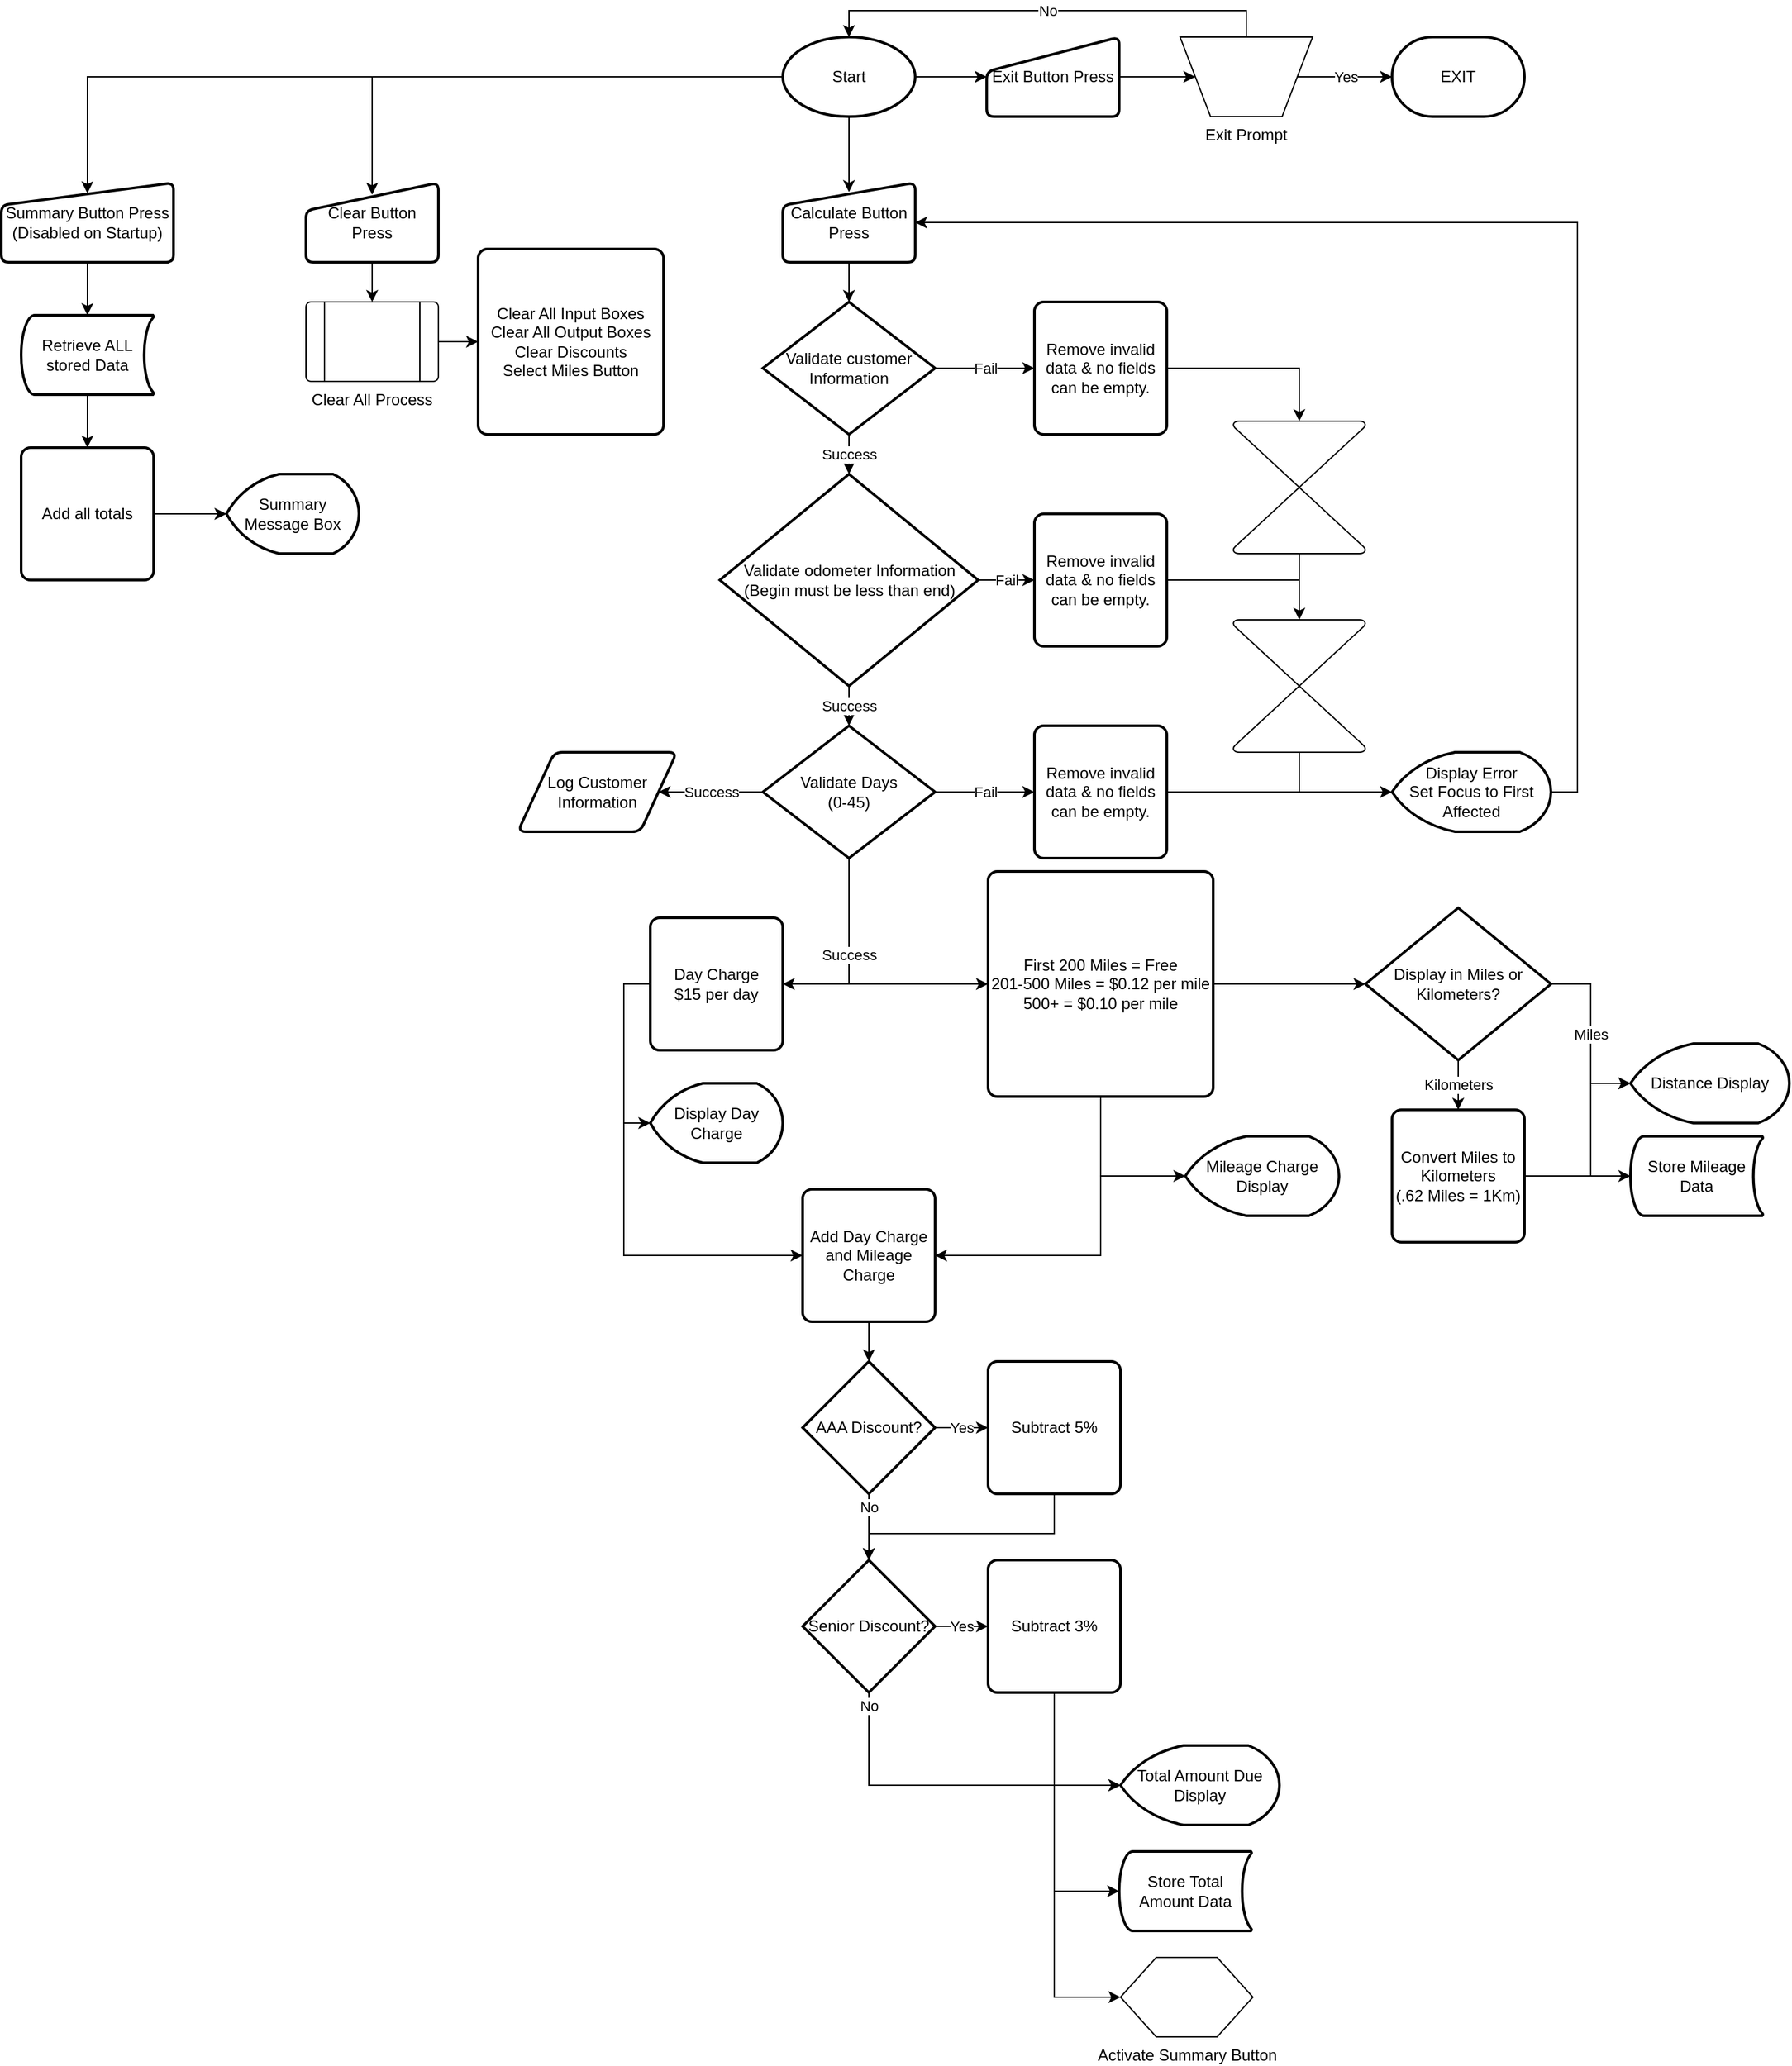 <mxfile version="12.9.3" type="device"><diagram id="C5RBs43oDa-KdzZeNtuy" name="Page-1"><mxGraphModel dx="2105" dy="948" grid="1" gridSize="10" guides="1" tooltips="1" connect="1" arrows="1" fold="1" page="1" pageScale="1" pageWidth="827" pageHeight="1169" math="0" shadow="0"><root><mxCell id="WIyWlLk6GJQsqaUBKTNV-0"/><mxCell id="WIyWlLk6GJQsqaUBKTNV-1" parent="WIyWlLk6GJQsqaUBKTNV-0"/><mxCell id="o3Al8xYQrf2XPWqVh8oV-2" style="edgeStyle=orthogonalEdgeStyle;rounded=0;orthogonalLoop=1;jettySize=auto;html=1;exitX=0.5;exitY=1;exitDx=0;exitDy=0;exitPerimeter=0;entryX=0.5;entryY=0.117;entryDx=0;entryDy=0;entryPerimeter=0;" edge="1" parent="WIyWlLk6GJQsqaUBKTNV-1" source="o3Al8xYQrf2XPWqVh8oV-0" target="o3Al8xYQrf2XPWqVh8oV-1"><mxGeometry relative="1" as="geometry"/></mxCell><mxCell id="o3Al8xYQrf2XPWqVh8oV-107" style="edgeStyle=orthogonalEdgeStyle;rounded=0;orthogonalLoop=1;jettySize=auto;html=1;exitX=0;exitY=0.5;exitDx=0;exitDy=0;exitPerimeter=0;entryX=0.5;entryY=0.15;entryDx=0;entryDy=0;entryPerimeter=0;" edge="1" parent="WIyWlLk6GJQsqaUBKTNV-1" source="o3Al8xYQrf2XPWqVh8oV-0" target="o3Al8xYQrf2XPWqVh8oV-106"><mxGeometry relative="1" as="geometry"/></mxCell><mxCell id="o3Al8xYQrf2XPWqVh8oV-113" value="" style="edgeStyle=orthogonalEdgeStyle;rounded=0;orthogonalLoop=1;jettySize=auto;html=1;" edge="1" parent="WIyWlLk6GJQsqaUBKTNV-1" source="o3Al8xYQrf2XPWqVh8oV-0" target="o3Al8xYQrf2XPWqVh8oV-112"><mxGeometry relative="1" as="geometry"/></mxCell><mxCell id="o3Al8xYQrf2XPWqVh8oV-129" style="edgeStyle=orthogonalEdgeStyle;rounded=0;orthogonalLoop=1;jettySize=auto;html=1;exitX=0;exitY=0.5;exitDx=0;exitDy=0;exitPerimeter=0;entryX=0.5;entryY=0.133;entryDx=0;entryDy=0;entryPerimeter=0;" edge="1" parent="WIyWlLk6GJQsqaUBKTNV-1" source="o3Al8xYQrf2XPWqVh8oV-0" target="o3Al8xYQrf2XPWqVh8oV-124"><mxGeometry relative="1" as="geometry"/></mxCell><mxCell id="o3Al8xYQrf2XPWqVh8oV-0" value="Start" style="strokeWidth=2;html=1;shape=mxgraph.flowchart.start_1;whiteSpace=wrap;" vertex="1" parent="WIyWlLk6GJQsqaUBKTNV-1"><mxGeometry x="60" y="30" width="100" height="60" as="geometry"/></mxCell><mxCell id="o3Al8xYQrf2XPWqVh8oV-5" value="" style="edgeStyle=orthogonalEdgeStyle;rounded=0;orthogonalLoop=1;jettySize=auto;html=1;" edge="1" parent="WIyWlLk6GJQsqaUBKTNV-1" source="o3Al8xYQrf2XPWqVh8oV-1" target="o3Al8xYQrf2XPWqVh8oV-4"><mxGeometry relative="1" as="geometry"/></mxCell><mxCell id="o3Al8xYQrf2XPWqVh8oV-1" value="Calculate Button Press" style="html=1;strokeWidth=2;shape=manualInput;whiteSpace=wrap;rounded=1;size=17;arcSize=11;" vertex="1" parent="WIyWlLk6GJQsqaUBKTNV-1"><mxGeometry x="60" y="140" width="100" height="60" as="geometry"/></mxCell><mxCell id="o3Al8xYQrf2XPWqVh8oV-9" value="Success" style="edgeStyle=orthogonalEdgeStyle;rounded=0;orthogonalLoop=1;jettySize=auto;html=1;" edge="1" parent="WIyWlLk6GJQsqaUBKTNV-1" source="o3Al8xYQrf2XPWqVh8oV-4" target="o3Al8xYQrf2XPWqVh8oV-6"><mxGeometry relative="1" as="geometry"/></mxCell><mxCell id="o3Al8xYQrf2XPWqVh8oV-14" value="Fail" style="edgeStyle=orthogonalEdgeStyle;rounded=0;orthogonalLoop=1;jettySize=auto;html=1;" edge="1" parent="WIyWlLk6GJQsqaUBKTNV-1" source="o3Al8xYQrf2XPWqVh8oV-4" target="o3Al8xYQrf2XPWqVh8oV-11"><mxGeometry relative="1" as="geometry"/></mxCell><mxCell id="o3Al8xYQrf2XPWqVh8oV-4" value="Validate customer Information" style="strokeWidth=2;html=1;shape=mxgraph.flowchart.decision;whiteSpace=wrap;" vertex="1" parent="WIyWlLk6GJQsqaUBKTNV-1"><mxGeometry x="45" y="230" width="130" height="100" as="geometry"/></mxCell><mxCell id="o3Al8xYQrf2XPWqVh8oV-10" value="Success" style="edgeStyle=orthogonalEdgeStyle;rounded=0;orthogonalLoop=1;jettySize=auto;html=1;" edge="1" parent="WIyWlLk6GJQsqaUBKTNV-1" source="o3Al8xYQrf2XPWqVh8oV-6" target="o3Al8xYQrf2XPWqVh8oV-8"><mxGeometry relative="1" as="geometry"/></mxCell><mxCell id="o3Al8xYQrf2XPWqVh8oV-17" value="Fail" style="edgeStyle=orthogonalEdgeStyle;rounded=0;orthogonalLoop=1;jettySize=auto;html=1;" edge="1" parent="WIyWlLk6GJQsqaUBKTNV-1" source="o3Al8xYQrf2XPWqVh8oV-6" target="o3Al8xYQrf2XPWqVh8oV-16"><mxGeometry relative="1" as="geometry"/></mxCell><mxCell id="o3Al8xYQrf2XPWqVh8oV-6" value="Validate odometer Information&lt;br&gt;(Begin must be less than end)" style="strokeWidth=2;html=1;shape=mxgraph.flowchart.decision;whiteSpace=wrap;" vertex="1" parent="WIyWlLk6GJQsqaUBKTNV-1"><mxGeometry x="12.5" y="360" width="195" height="160" as="geometry"/></mxCell><mxCell id="o3Al8xYQrf2XPWqVh8oV-19" value="Fail" style="edgeStyle=orthogonalEdgeStyle;rounded=0;orthogonalLoop=1;jettySize=auto;html=1;" edge="1" parent="WIyWlLk6GJQsqaUBKTNV-1" source="o3Al8xYQrf2XPWqVh8oV-8" target="o3Al8xYQrf2XPWqVh8oV-18"><mxGeometry relative="1" as="geometry"/></mxCell><mxCell id="o3Al8xYQrf2XPWqVh8oV-62" style="edgeStyle=orthogonalEdgeStyle;rounded=0;orthogonalLoop=1;jettySize=auto;html=1;exitX=0.5;exitY=1;exitDx=0;exitDy=0;exitPerimeter=0;entryX=0;entryY=0.5;entryDx=0;entryDy=0;" edge="1" parent="WIyWlLk6GJQsqaUBKTNV-1" source="o3Al8xYQrf2XPWqVh8oV-8" target="o3Al8xYQrf2XPWqVh8oV-35"><mxGeometry relative="1" as="geometry"/></mxCell><mxCell id="o3Al8xYQrf2XPWqVh8oV-65" value="Success" style="edgeStyle=orthogonalEdgeStyle;rounded=0;orthogonalLoop=1;jettySize=auto;html=1;exitX=0.5;exitY=1;exitDx=0;exitDy=0;exitPerimeter=0;entryX=1;entryY=0.5;entryDx=0;entryDy=0;" edge="1" parent="WIyWlLk6GJQsqaUBKTNV-1" source="o3Al8xYQrf2XPWqVh8oV-8" target="o3Al8xYQrf2XPWqVh8oV-64"><mxGeometry relative="1" as="geometry"/></mxCell><mxCell id="o3Al8xYQrf2XPWqVh8oV-72" value="Success" style="edgeStyle=orthogonalEdgeStyle;rounded=0;orthogonalLoop=1;jettySize=auto;html=1;" edge="1" parent="WIyWlLk6GJQsqaUBKTNV-1" source="o3Al8xYQrf2XPWqVh8oV-8" target="o3Al8xYQrf2XPWqVh8oV-31"><mxGeometry relative="1" as="geometry"/></mxCell><mxCell id="o3Al8xYQrf2XPWqVh8oV-8" value="Validate Days&lt;br&gt;(0-45)" style="strokeWidth=2;html=1;shape=mxgraph.flowchart.decision;whiteSpace=wrap;" vertex="1" parent="WIyWlLk6GJQsqaUBKTNV-1"><mxGeometry x="45" y="550" width="130" height="100" as="geometry"/></mxCell><mxCell id="o3Al8xYQrf2XPWqVh8oV-58" style="edgeStyle=orthogonalEdgeStyle;rounded=0;orthogonalLoop=1;jettySize=auto;html=1;exitX=1;exitY=0.5;exitDx=0;exitDy=0;entryX=0.5;entryY=0;entryDx=0;entryDy=0;entryPerimeter=0;" edge="1" parent="WIyWlLk6GJQsqaUBKTNV-1" source="o3Al8xYQrf2XPWqVh8oV-11" target="o3Al8xYQrf2XPWqVh8oV-20"><mxGeometry relative="1" as="geometry"/></mxCell><mxCell id="o3Al8xYQrf2XPWqVh8oV-11" value="Remove invalid data &amp;amp; no fields can be empty." style="rounded=1;whiteSpace=wrap;html=1;absoluteArcSize=1;arcSize=14;strokeWidth=2;" vertex="1" parent="WIyWlLk6GJQsqaUBKTNV-1"><mxGeometry x="250" y="230" width="100" height="100" as="geometry"/></mxCell><mxCell id="o3Al8xYQrf2XPWqVh8oV-59" style="edgeStyle=orthogonalEdgeStyle;rounded=0;orthogonalLoop=1;jettySize=auto;html=1;exitX=0.5;exitY=1;exitDx=0;exitDy=0;exitPerimeter=0;entryX=0;entryY=0.5;entryDx=0;entryDy=0;entryPerimeter=0;" edge="1" parent="WIyWlLk6GJQsqaUBKTNV-1" source="o3Al8xYQrf2XPWqVh8oV-13" target="o3Al8xYQrf2XPWqVh8oV-21"><mxGeometry relative="1" as="geometry"/></mxCell><mxCell id="o3Al8xYQrf2XPWqVh8oV-13" value="" style="verticalLabelPosition=bottom;verticalAlign=top;html=1;shape=mxgraph.flowchart.collate;" vertex="1" parent="WIyWlLk6GJQsqaUBKTNV-1"><mxGeometry x="400" y="470" width="100" height="100" as="geometry"/></mxCell><mxCell id="o3Al8xYQrf2XPWqVh8oV-16" value="Remove invalid data &amp;amp; no fields can be empty." style="rounded=1;whiteSpace=wrap;html=1;absoluteArcSize=1;arcSize=14;strokeWidth=2;" vertex="1" parent="WIyWlLk6GJQsqaUBKTNV-1"><mxGeometry x="250" y="390" width="100" height="100" as="geometry"/></mxCell><mxCell id="o3Al8xYQrf2XPWqVh8oV-18" value="Remove invalid data &amp;amp; no fields can be empty." style="rounded=1;whiteSpace=wrap;html=1;absoluteArcSize=1;arcSize=14;strokeWidth=2;" vertex="1" parent="WIyWlLk6GJQsqaUBKTNV-1"><mxGeometry x="250" y="550" width="100" height="100" as="geometry"/></mxCell><mxCell id="o3Al8xYQrf2XPWqVh8oV-20" value="" style="verticalLabelPosition=bottom;verticalAlign=top;html=1;shape=mxgraph.flowchart.collate;" vertex="1" parent="WIyWlLk6GJQsqaUBKTNV-1"><mxGeometry x="400" y="320" width="100" height="100" as="geometry"/></mxCell><mxCell id="o3Al8xYQrf2XPWqVh8oV-57" style="edgeStyle=orthogonalEdgeStyle;rounded=0;orthogonalLoop=1;jettySize=auto;html=1;exitX=1;exitY=0.5;exitDx=0;exitDy=0;exitPerimeter=0;entryX=1;entryY=0.5;entryDx=0;entryDy=0;" edge="1" parent="WIyWlLk6GJQsqaUBKTNV-1" source="o3Al8xYQrf2XPWqVh8oV-21" target="o3Al8xYQrf2XPWqVh8oV-1"><mxGeometry relative="1" as="geometry"/></mxCell><mxCell id="o3Al8xYQrf2XPWqVh8oV-21" value="Display Error&lt;br&gt;Set Focus to First Affected" style="strokeWidth=2;html=1;shape=mxgraph.flowchart.display;whiteSpace=wrap;" vertex="1" parent="WIyWlLk6GJQsqaUBKTNV-1"><mxGeometry x="520" y="570" width="120" height="60" as="geometry"/></mxCell><mxCell id="o3Al8xYQrf2XPWqVh8oV-25" value="" style="endArrow=classic;html=1;entryX=0.5;entryY=0;entryDx=0;entryDy=0;entryPerimeter=0;exitX=0.5;exitY=1;exitDx=0;exitDy=0;exitPerimeter=0;" edge="1" parent="WIyWlLk6GJQsqaUBKTNV-1" source="o3Al8xYQrf2XPWqVh8oV-20" target="o3Al8xYQrf2XPWqVh8oV-13"><mxGeometry width="50" height="50" relative="1" as="geometry"><mxPoint x="390" y="440" as="sourcePoint"/><mxPoint x="440" y="390" as="targetPoint"/></mxGeometry></mxCell><mxCell id="o3Al8xYQrf2XPWqVh8oV-26" value="" style="endArrow=none;html=1;exitX=1;exitY=0.5;exitDx=0;exitDy=0;" edge="1" parent="WIyWlLk6GJQsqaUBKTNV-1" source="o3Al8xYQrf2XPWqVh8oV-16"><mxGeometry width="50" height="50" relative="1" as="geometry"><mxPoint x="390" y="440" as="sourcePoint"/><mxPoint x="450" y="440" as="targetPoint"/></mxGeometry></mxCell><mxCell id="o3Al8xYQrf2XPWqVh8oV-28" value="" style="endArrow=none;html=1;exitX=1;exitY=0.5;exitDx=0;exitDy=0;entryX=0;entryY=0.5;entryDx=0;entryDy=0;entryPerimeter=0;" edge="1" parent="WIyWlLk6GJQsqaUBKTNV-1" source="o3Al8xYQrf2XPWqVh8oV-18" target="o3Al8xYQrf2XPWqVh8oV-21"><mxGeometry width="50" height="50" relative="1" as="geometry"><mxPoint x="390" y="440" as="sourcePoint"/><mxPoint x="450" y="600" as="targetPoint"/></mxGeometry></mxCell><mxCell id="o3Al8xYQrf2XPWqVh8oV-31" value="Log Customer Information" style="shape=parallelogram;html=1;strokeWidth=2;perimeter=parallelogramPerimeter;whiteSpace=wrap;rounded=1;arcSize=12;size=0.23;" vertex="1" parent="WIyWlLk6GJQsqaUBKTNV-1"><mxGeometry x="-140" y="570" width="120" height="60" as="geometry"/></mxCell><mxCell id="o3Al8xYQrf2XPWqVh8oV-51" value="" style="edgeStyle=orthogonalEdgeStyle;rounded=0;orthogonalLoop=1;jettySize=auto;html=1;entryX=0;entryY=0.5;entryDx=0;entryDy=0;entryPerimeter=0;" edge="1" parent="WIyWlLk6GJQsqaUBKTNV-1" source="o3Al8xYQrf2XPWqVh8oV-35" target="o3Al8xYQrf2XPWqVh8oV-38"><mxGeometry relative="1" as="geometry"><mxPoint x="465" y="745" as="targetPoint"/></mxGeometry></mxCell><mxCell id="o3Al8xYQrf2XPWqVh8oV-53" style="edgeStyle=orthogonalEdgeStyle;rounded=0;orthogonalLoop=1;jettySize=auto;html=1;exitX=0.5;exitY=1;exitDx=0;exitDy=0;entryX=0;entryY=0.5;entryDx=0;entryDy=0;entryPerimeter=0;" edge="1" parent="WIyWlLk6GJQsqaUBKTNV-1" source="o3Al8xYQrf2XPWqVh8oV-35" target="o3Al8xYQrf2XPWqVh8oV-52"><mxGeometry relative="1" as="geometry"/></mxCell><mxCell id="o3Al8xYQrf2XPWqVh8oV-73" style="edgeStyle=orthogonalEdgeStyle;rounded=0;orthogonalLoop=1;jettySize=auto;html=1;exitX=0.5;exitY=1;exitDx=0;exitDy=0;entryX=1;entryY=0.5;entryDx=0;entryDy=0;" edge="1" parent="WIyWlLk6GJQsqaUBKTNV-1" source="o3Al8xYQrf2XPWqVh8oV-35" target="o3Al8xYQrf2XPWqVh8oV-71"><mxGeometry relative="1" as="geometry"/></mxCell><mxCell id="o3Al8xYQrf2XPWqVh8oV-35" value="First 200 Miles = Free&lt;br&gt;201-500 Miles = $0.12 per mile&lt;br&gt;500+ = $0.10 per mile" style="rounded=1;whiteSpace=wrap;html=1;absoluteArcSize=1;arcSize=14;strokeWidth=2;" vertex="1" parent="WIyWlLk6GJQsqaUBKTNV-1"><mxGeometry x="215" y="660" width="170" height="170" as="geometry"/></mxCell><mxCell id="o3Al8xYQrf2XPWqVh8oV-42" value="Miles" style="edgeStyle=orthogonalEdgeStyle;rounded=0;orthogonalLoop=1;jettySize=auto;html=1;" edge="1" parent="WIyWlLk6GJQsqaUBKTNV-1" source="o3Al8xYQrf2XPWqVh8oV-38" target="o3Al8xYQrf2XPWqVh8oV-41"><mxGeometry relative="1" as="geometry"/></mxCell><mxCell id="o3Al8xYQrf2XPWqVh8oV-44" value="Kilometers" style="edgeStyle=orthogonalEdgeStyle;rounded=0;orthogonalLoop=1;jettySize=auto;html=1;" edge="1" parent="WIyWlLk6GJQsqaUBKTNV-1" source="o3Al8xYQrf2XPWqVh8oV-38" target="o3Al8xYQrf2XPWqVh8oV-43"><mxGeometry relative="1" as="geometry"/></mxCell><mxCell id="o3Al8xYQrf2XPWqVh8oV-38" value="Display in Miles or Kilometers?" style="strokeWidth=2;html=1;shape=mxgraph.flowchart.decision;whiteSpace=wrap;" vertex="1" parent="WIyWlLk6GJQsqaUBKTNV-1"><mxGeometry x="500" y="687.5" width="140" height="115" as="geometry"/></mxCell><mxCell id="o3Al8xYQrf2XPWqVh8oV-41" value="Distance Display" style="strokeWidth=2;html=1;shape=mxgraph.flowchart.display;whiteSpace=wrap;" vertex="1" parent="WIyWlLk6GJQsqaUBKTNV-1"><mxGeometry x="700" y="790" width="120" height="60" as="geometry"/></mxCell><mxCell id="o3Al8xYQrf2XPWqVh8oV-46" value="" style="edgeStyle=orthogonalEdgeStyle;rounded=0;orthogonalLoop=1;jettySize=auto;html=1;entryX=0;entryY=0.5;entryDx=0;entryDy=0;entryPerimeter=0;" edge="1" parent="WIyWlLk6GJQsqaUBKTNV-1" source="o3Al8xYQrf2XPWqVh8oV-43" target="o3Al8xYQrf2XPWqVh8oV-41"><mxGeometry relative="1" as="geometry"><mxPoint x="710" y="890" as="targetPoint"/><Array as="points"><mxPoint x="670" y="890"/><mxPoint x="670" y="820"/></Array></mxGeometry></mxCell><mxCell id="o3Al8xYQrf2XPWqVh8oV-102" style="edgeStyle=orthogonalEdgeStyle;rounded=0;orthogonalLoop=1;jettySize=auto;html=1;exitX=1;exitY=0.5;exitDx=0;exitDy=0;entryX=0;entryY=0.5;entryDx=0;entryDy=0;entryPerimeter=0;" edge="1" parent="WIyWlLk6GJQsqaUBKTNV-1" source="o3Al8xYQrf2XPWqVh8oV-43" target="o3Al8xYQrf2XPWqVh8oV-101"><mxGeometry relative="1" as="geometry"/></mxCell><mxCell id="o3Al8xYQrf2XPWqVh8oV-43" value="Convert Miles to Kilometers&lt;br&gt;(.62 Miles = 1Km)" style="rounded=1;whiteSpace=wrap;html=1;absoluteArcSize=1;arcSize=14;strokeWidth=2;" vertex="1" parent="WIyWlLk6GJQsqaUBKTNV-1"><mxGeometry x="520" y="840" width="100" height="100" as="geometry"/></mxCell><mxCell id="o3Al8xYQrf2XPWqVh8oV-52" value="Mileage Charge Display" style="strokeWidth=2;html=1;shape=mxgraph.flowchart.display;whiteSpace=wrap;" vertex="1" parent="WIyWlLk6GJQsqaUBKTNV-1"><mxGeometry x="364" y="860" width="116" height="60" as="geometry"/></mxCell><mxCell id="o3Al8xYQrf2XPWqVh8oV-70" style="edgeStyle=orthogonalEdgeStyle;rounded=0;orthogonalLoop=1;jettySize=auto;html=1;exitX=0;exitY=0.5;exitDx=0;exitDy=0;entryX=0;entryY=0.5;entryDx=0;entryDy=0;entryPerimeter=0;" edge="1" parent="WIyWlLk6GJQsqaUBKTNV-1" source="o3Al8xYQrf2XPWqVh8oV-64" target="o3Al8xYQrf2XPWqVh8oV-66"><mxGeometry relative="1" as="geometry"/></mxCell><mxCell id="o3Al8xYQrf2XPWqVh8oV-74" style="edgeStyle=orthogonalEdgeStyle;rounded=0;orthogonalLoop=1;jettySize=auto;html=1;exitX=0;exitY=0.5;exitDx=0;exitDy=0;entryX=0;entryY=0.5;entryDx=0;entryDy=0;" edge="1" parent="WIyWlLk6GJQsqaUBKTNV-1" source="o3Al8xYQrf2XPWqVh8oV-64" target="o3Al8xYQrf2XPWqVh8oV-71"><mxGeometry relative="1" as="geometry"/></mxCell><mxCell id="o3Al8xYQrf2XPWqVh8oV-64" value="Day Charge&lt;br&gt;$15 per day" style="rounded=1;whiteSpace=wrap;html=1;absoluteArcSize=1;arcSize=14;strokeWidth=2;" vertex="1" parent="WIyWlLk6GJQsqaUBKTNV-1"><mxGeometry x="-40" y="695" width="100" height="100" as="geometry"/></mxCell><mxCell id="o3Al8xYQrf2XPWqVh8oV-66" value="Display Day Charge" style="strokeWidth=2;html=1;shape=mxgraph.flowchart.display;whiteSpace=wrap;rotation=0;" vertex="1" parent="WIyWlLk6GJQsqaUBKTNV-1"><mxGeometry x="-40" y="820" width="100" height="60" as="geometry"/></mxCell><mxCell id="o3Al8xYQrf2XPWqVh8oV-98" style="edgeStyle=orthogonalEdgeStyle;rounded=0;orthogonalLoop=1;jettySize=auto;html=1;exitX=0.5;exitY=1;exitDx=0;exitDy=0;" edge="1" parent="WIyWlLk6GJQsqaUBKTNV-1" source="o3Al8xYQrf2XPWqVh8oV-71" target="o3Al8xYQrf2XPWqVh8oV-75"><mxGeometry relative="1" as="geometry"/></mxCell><mxCell id="o3Al8xYQrf2XPWqVh8oV-71" value="Add Day Charge and Mileage Charge" style="rounded=1;whiteSpace=wrap;html=1;absoluteArcSize=1;arcSize=14;strokeWidth=2;" vertex="1" parent="WIyWlLk6GJQsqaUBKTNV-1"><mxGeometry x="75" y="900" width="100" height="100" as="geometry"/></mxCell><mxCell id="o3Al8xYQrf2XPWqVh8oV-82" value="Yes" style="edgeStyle=orthogonalEdgeStyle;rounded=0;orthogonalLoop=1;jettySize=auto;html=1;" edge="1" parent="WIyWlLk6GJQsqaUBKTNV-1" source="o3Al8xYQrf2XPWqVh8oV-75" target="o3Al8xYQrf2XPWqVh8oV-79"><mxGeometry relative="1" as="geometry"/></mxCell><mxCell id="o3Al8xYQrf2XPWqVh8oV-83" value="No" style="edgeStyle=orthogonalEdgeStyle;rounded=0;orthogonalLoop=1;jettySize=auto;html=1;" edge="1" parent="WIyWlLk6GJQsqaUBKTNV-1" source="o3Al8xYQrf2XPWqVh8oV-75" target="o3Al8xYQrf2XPWqVh8oV-81"><mxGeometry x="-0.6" relative="1" as="geometry"><mxPoint x="125" y="1150" as="targetPoint"/><mxPoint as="offset"/></mxGeometry></mxCell><mxCell id="o3Al8xYQrf2XPWqVh8oV-75" value="AAA Discount?" style="strokeWidth=2;html=1;shape=mxgraph.flowchart.decision;whiteSpace=wrap;" vertex="1" parent="WIyWlLk6GJQsqaUBKTNV-1"><mxGeometry x="75" y="1030" width="100" height="100" as="geometry"/></mxCell><mxCell id="o3Al8xYQrf2XPWqVh8oV-85" style="edgeStyle=orthogonalEdgeStyle;rounded=0;orthogonalLoop=1;jettySize=auto;html=1;exitX=0.5;exitY=1;exitDx=0;exitDy=0;entryX=0.5;entryY=0;entryDx=0;entryDy=0;entryPerimeter=0;" edge="1" parent="WIyWlLk6GJQsqaUBKTNV-1" source="o3Al8xYQrf2XPWqVh8oV-79" target="o3Al8xYQrf2XPWqVh8oV-81"><mxGeometry relative="1" as="geometry"><Array as="points"><mxPoint x="265" y="1160"/><mxPoint x="125" y="1160"/></Array></mxGeometry></mxCell><mxCell id="o3Al8xYQrf2XPWqVh8oV-79" value="Subtract 5%" style="rounded=1;whiteSpace=wrap;html=1;absoluteArcSize=1;arcSize=14;strokeWidth=2;" vertex="1" parent="WIyWlLk6GJQsqaUBKTNV-1"><mxGeometry x="215" y="1030" width="100" height="100" as="geometry"/></mxCell><mxCell id="o3Al8xYQrf2XPWqVh8oV-87" value="Yes" style="edgeStyle=orthogonalEdgeStyle;rounded=0;orthogonalLoop=1;jettySize=auto;html=1;" edge="1" parent="WIyWlLk6GJQsqaUBKTNV-1" source="o3Al8xYQrf2XPWqVh8oV-81" target="o3Al8xYQrf2XPWqVh8oV-86"><mxGeometry relative="1" as="geometry"/></mxCell><mxCell id="o3Al8xYQrf2XPWqVh8oV-92" value="No" style="edgeStyle=orthogonalEdgeStyle;rounded=0;orthogonalLoop=1;jettySize=auto;html=1;exitX=0.5;exitY=1;exitDx=0;exitDy=0;exitPerimeter=0;entryX=0;entryY=0.5;entryDx=0;entryDy=0;entryPerimeter=0;" edge="1" parent="WIyWlLk6GJQsqaUBKTNV-1" source="o3Al8xYQrf2XPWqVh8oV-81" target="o3Al8xYQrf2XPWqVh8oV-88"><mxGeometry x="-0.923" relative="1" as="geometry"><mxPoint as="offset"/></mxGeometry></mxCell><mxCell id="o3Al8xYQrf2XPWqVh8oV-81" value="Senior Discount?" style="strokeWidth=2;html=1;shape=mxgraph.flowchart.decision;whiteSpace=wrap;" vertex="1" parent="WIyWlLk6GJQsqaUBKTNV-1"><mxGeometry x="75" y="1180" width="100" height="100" as="geometry"/></mxCell><mxCell id="o3Al8xYQrf2XPWqVh8oV-91" style="edgeStyle=orthogonalEdgeStyle;rounded=0;orthogonalLoop=1;jettySize=auto;html=1;exitX=0.5;exitY=1;exitDx=0;exitDy=0;entryX=0;entryY=0.5;entryDx=0;entryDy=0;entryPerimeter=0;" edge="1" parent="WIyWlLk6GJQsqaUBKTNV-1" source="o3Al8xYQrf2XPWqVh8oV-86" target="o3Al8xYQrf2XPWqVh8oV-88"><mxGeometry relative="1" as="geometry"/></mxCell><mxCell id="o3Al8xYQrf2XPWqVh8oV-104" style="edgeStyle=orthogonalEdgeStyle;rounded=0;orthogonalLoop=1;jettySize=auto;html=1;exitX=0.5;exitY=1;exitDx=0;exitDy=0;entryX=0;entryY=0.5;entryDx=0;entryDy=0;entryPerimeter=0;" edge="1" parent="WIyWlLk6GJQsqaUBKTNV-1" source="o3Al8xYQrf2XPWqVh8oV-86" target="o3Al8xYQrf2XPWqVh8oV-103"><mxGeometry relative="1" as="geometry"/></mxCell><mxCell id="o3Al8xYQrf2XPWqVh8oV-128" style="edgeStyle=orthogonalEdgeStyle;rounded=0;orthogonalLoop=1;jettySize=auto;html=1;exitX=0.5;exitY=1;exitDx=0;exitDy=0;entryX=0;entryY=0.5;entryDx=0;entryDy=0;" edge="1" parent="WIyWlLk6GJQsqaUBKTNV-1" source="o3Al8xYQrf2XPWqVh8oV-86" target="o3Al8xYQrf2XPWqVh8oV-127"><mxGeometry relative="1" as="geometry"/></mxCell><mxCell id="o3Al8xYQrf2XPWqVh8oV-86" value="Subtract 3%" style="rounded=1;whiteSpace=wrap;html=1;absoluteArcSize=1;arcSize=14;strokeWidth=2;" vertex="1" parent="WIyWlLk6GJQsqaUBKTNV-1"><mxGeometry x="215" y="1180" width="100" height="100" as="geometry"/></mxCell><mxCell id="o3Al8xYQrf2XPWqVh8oV-88" value="Total Amount Due Display" style="strokeWidth=2;html=1;shape=mxgraph.flowchart.display;whiteSpace=wrap;" vertex="1" parent="WIyWlLk6GJQsqaUBKTNV-1"><mxGeometry x="315" y="1320" width="120" height="60" as="geometry"/></mxCell><mxCell id="o3Al8xYQrf2XPWqVh8oV-101" value="Store Mileage Data" style="strokeWidth=2;html=1;shape=mxgraph.flowchart.stored_data;whiteSpace=wrap;" vertex="1" parent="WIyWlLk6GJQsqaUBKTNV-1"><mxGeometry x="700" y="860" width="100" height="60" as="geometry"/></mxCell><mxCell id="o3Al8xYQrf2XPWqVh8oV-103" value="Store Total Amount Data" style="strokeWidth=2;html=1;shape=mxgraph.flowchart.stored_data;whiteSpace=wrap;" vertex="1" parent="WIyWlLk6GJQsqaUBKTNV-1"><mxGeometry x="314" y="1400" width="100" height="60" as="geometry"/></mxCell><mxCell id="o3Al8xYQrf2XPWqVh8oV-109" value="" style="edgeStyle=orthogonalEdgeStyle;rounded=0;orthogonalLoop=1;jettySize=auto;html=1;" edge="1" parent="WIyWlLk6GJQsqaUBKTNV-1" source="o3Al8xYQrf2XPWqVh8oV-106" target="o3Al8xYQrf2XPWqVh8oV-108"><mxGeometry relative="1" as="geometry"/></mxCell><mxCell id="o3Al8xYQrf2XPWqVh8oV-106" value="Clear Button Press" style="html=1;strokeWidth=2;shape=manualInput;whiteSpace=wrap;rounded=1;size=21;arcSize=11;" vertex="1" parent="WIyWlLk6GJQsqaUBKTNV-1"><mxGeometry x="-300" y="140" width="100" height="60" as="geometry"/></mxCell><mxCell id="o3Al8xYQrf2XPWqVh8oV-111" value="" style="edgeStyle=orthogonalEdgeStyle;rounded=0;orthogonalLoop=1;jettySize=auto;html=1;" edge="1" parent="WIyWlLk6GJQsqaUBKTNV-1" source="o3Al8xYQrf2XPWqVh8oV-108" target="o3Al8xYQrf2XPWqVh8oV-110"><mxGeometry relative="1" as="geometry"/></mxCell><mxCell id="o3Al8xYQrf2XPWqVh8oV-108" value="Clear All Process" style="verticalLabelPosition=bottom;verticalAlign=top;html=1;shape=process;whiteSpace=wrap;rounded=1;size=0.14;arcSize=6;" vertex="1" parent="WIyWlLk6GJQsqaUBKTNV-1"><mxGeometry x="-300" y="230" width="100" height="60" as="geometry"/></mxCell><mxCell id="o3Al8xYQrf2XPWqVh8oV-110" value="Clear All Input Boxes&lt;br&gt;Clear All Output Boxes&lt;br&gt;Clear Discounts&lt;br&gt;Select Miles Button" style="rounded=1;whiteSpace=wrap;html=1;absoluteArcSize=1;arcSize=14;strokeWidth=2;" vertex="1" parent="WIyWlLk6GJQsqaUBKTNV-1"><mxGeometry x="-170" y="190" width="140" height="140" as="geometry"/></mxCell><mxCell id="o3Al8xYQrf2XPWqVh8oV-116" value="" style="edgeStyle=orthogonalEdgeStyle;rounded=0;orthogonalLoop=1;jettySize=auto;html=1;" edge="1" parent="WIyWlLk6GJQsqaUBKTNV-1" source="o3Al8xYQrf2XPWqVh8oV-112" target="o3Al8xYQrf2XPWqVh8oV-115"><mxGeometry relative="1" as="geometry"/></mxCell><mxCell id="o3Al8xYQrf2XPWqVh8oV-112" value="Exit Button Press" style="html=1;strokeWidth=2;shape=manualInput;whiteSpace=wrap;rounded=1;size=26;arcSize=11;" vertex="1" parent="WIyWlLk6GJQsqaUBKTNV-1"><mxGeometry x="214" y="30" width="100" height="60" as="geometry"/></mxCell><mxCell id="o3Al8xYQrf2XPWqVh8oV-121" value="Yes" style="edgeStyle=orthogonalEdgeStyle;rounded=0;orthogonalLoop=1;jettySize=auto;html=1;" edge="1" parent="WIyWlLk6GJQsqaUBKTNV-1" source="o3Al8xYQrf2XPWqVh8oV-115" target="o3Al8xYQrf2XPWqVh8oV-120"><mxGeometry relative="1" as="geometry"/></mxCell><mxCell id="o3Al8xYQrf2XPWqVh8oV-122" value="No" style="edgeStyle=orthogonalEdgeStyle;rounded=0;orthogonalLoop=1;jettySize=auto;html=1;exitX=0.5;exitY=0;exitDx=0;exitDy=0;entryX=0.5;entryY=0;entryDx=0;entryDy=0;entryPerimeter=0;" edge="1" parent="WIyWlLk6GJQsqaUBKTNV-1" source="o3Al8xYQrf2XPWqVh8oV-115" target="o3Al8xYQrf2XPWqVh8oV-0"><mxGeometry relative="1" as="geometry"/></mxCell><mxCell id="o3Al8xYQrf2XPWqVh8oV-115" value="Exit Prompt" style="verticalLabelPosition=bottom;verticalAlign=top;html=1;shape=trapezoid;perimeter=trapezoidPerimeter;whiteSpace=wrap;size=0.23;arcSize=10;flipV=1;" vertex="1" parent="WIyWlLk6GJQsqaUBKTNV-1"><mxGeometry x="360" y="30" width="100" height="60" as="geometry"/></mxCell><mxCell id="o3Al8xYQrf2XPWqVh8oV-120" value="EXIT" style="strokeWidth=2;html=1;shape=mxgraph.flowchart.terminator;whiteSpace=wrap;" vertex="1" parent="WIyWlLk6GJQsqaUBKTNV-1"><mxGeometry x="520" y="30" width="100" height="60" as="geometry"/></mxCell><mxCell id="o3Al8xYQrf2XPWqVh8oV-131" value="" style="edgeStyle=orthogonalEdgeStyle;rounded=0;orthogonalLoop=1;jettySize=auto;html=1;" edge="1" parent="WIyWlLk6GJQsqaUBKTNV-1" source="o3Al8xYQrf2XPWqVh8oV-124" target="o3Al8xYQrf2XPWqVh8oV-130"><mxGeometry relative="1" as="geometry"/></mxCell><mxCell id="o3Al8xYQrf2XPWqVh8oV-124" value="Summary Button Press&lt;br&gt;(Disabled on Startup)" style="html=1;strokeWidth=2;shape=manualInput;whiteSpace=wrap;rounded=1;size=17;arcSize=11;" vertex="1" parent="WIyWlLk6GJQsqaUBKTNV-1"><mxGeometry x="-530" y="140" width="130" height="60" as="geometry"/></mxCell><mxCell id="o3Al8xYQrf2XPWqVh8oV-127" value="Activate Summary Button" style="verticalLabelPosition=bottom;verticalAlign=top;html=1;shape=hexagon;perimeter=hexagonPerimeter2;arcSize=6;size=0.27;" vertex="1" parent="WIyWlLk6GJQsqaUBKTNV-1"><mxGeometry x="315" y="1480" width="100" height="60" as="geometry"/></mxCell><mxCell id="o3Al8xYQrf2XPWqVh8oV-133" value="" style="edgeStyle=orthogonalEdgeStyle;rounded=0;orthogonalLoop=1;jettySize=auto;html=1;" edge="1" parent="WIyWlLk6GJQsqaUBKTNV-1" source="o3Al8xYQrf2XPWqVh8oV-130" target="o3Al8xYQrf2XPWqVh8oV-132"><mxGeometry relative="1" as="geometry"/></mxCell><mxCell id="o3Al8xYQrf2XPWqVh8oV-130" value="Retrieve ALL stored Data" style="strokeWidth=2;html=1;shape=mxgraph.flowchart.stored_data;whiteSpace=wrap;" vertex="1" parent="WIyWlLk6GJQsqaUBKTNV-1"><mxGeometry x="-515" y="240" width="100" height="60" as="geometry"/></mxCell><mxCell id="o3Al8xYQrf2XPWqVh8oV-135" value="" style="edgeStyle=orthogonalEdgeStyle;rounded=0;orthogonalLoop=1;jettySize=auto;html=1;" edge="1" parent="WIyWlLk6GJQsqaUBKTNV-1" source="o3Al8xYQrf2XPWqVh8oV-132" target="o3Al8xYQrf2XPWqVh8oV-134"><mxGeometry relative="1" as="geometry"/></mxCell><mxCell id="o3Al8xYQrf2XPWqVh8oV-132" value="Add all totals" style="rounded=1;whiteSpace=wrap;html=1;absoluteArcSize=1;arcSize=14;strokeWidth=2;" vertex="1" parent="WIyWlLk6GJQsqaUBKTNV-1"><mxGeometry x="-515" y="340" width="100" height="100" as="geometry"/></mxCell><mxCell id="o3Al8xYQrf2XPWqVh8oV-134" value="Summary Message Box" style="strokeWidth=2;html=1;shape=mxgraph.flowchart.display;whiteSpace=wrap;" vertex="1" parent="WIyWlLk6GJQsqaUBKTNV-1"><mxGeometry x="-360" y="360" width="100" height="60" as="geometry"/></mxCell></root></mxGraphModel></diagram></mxfile>